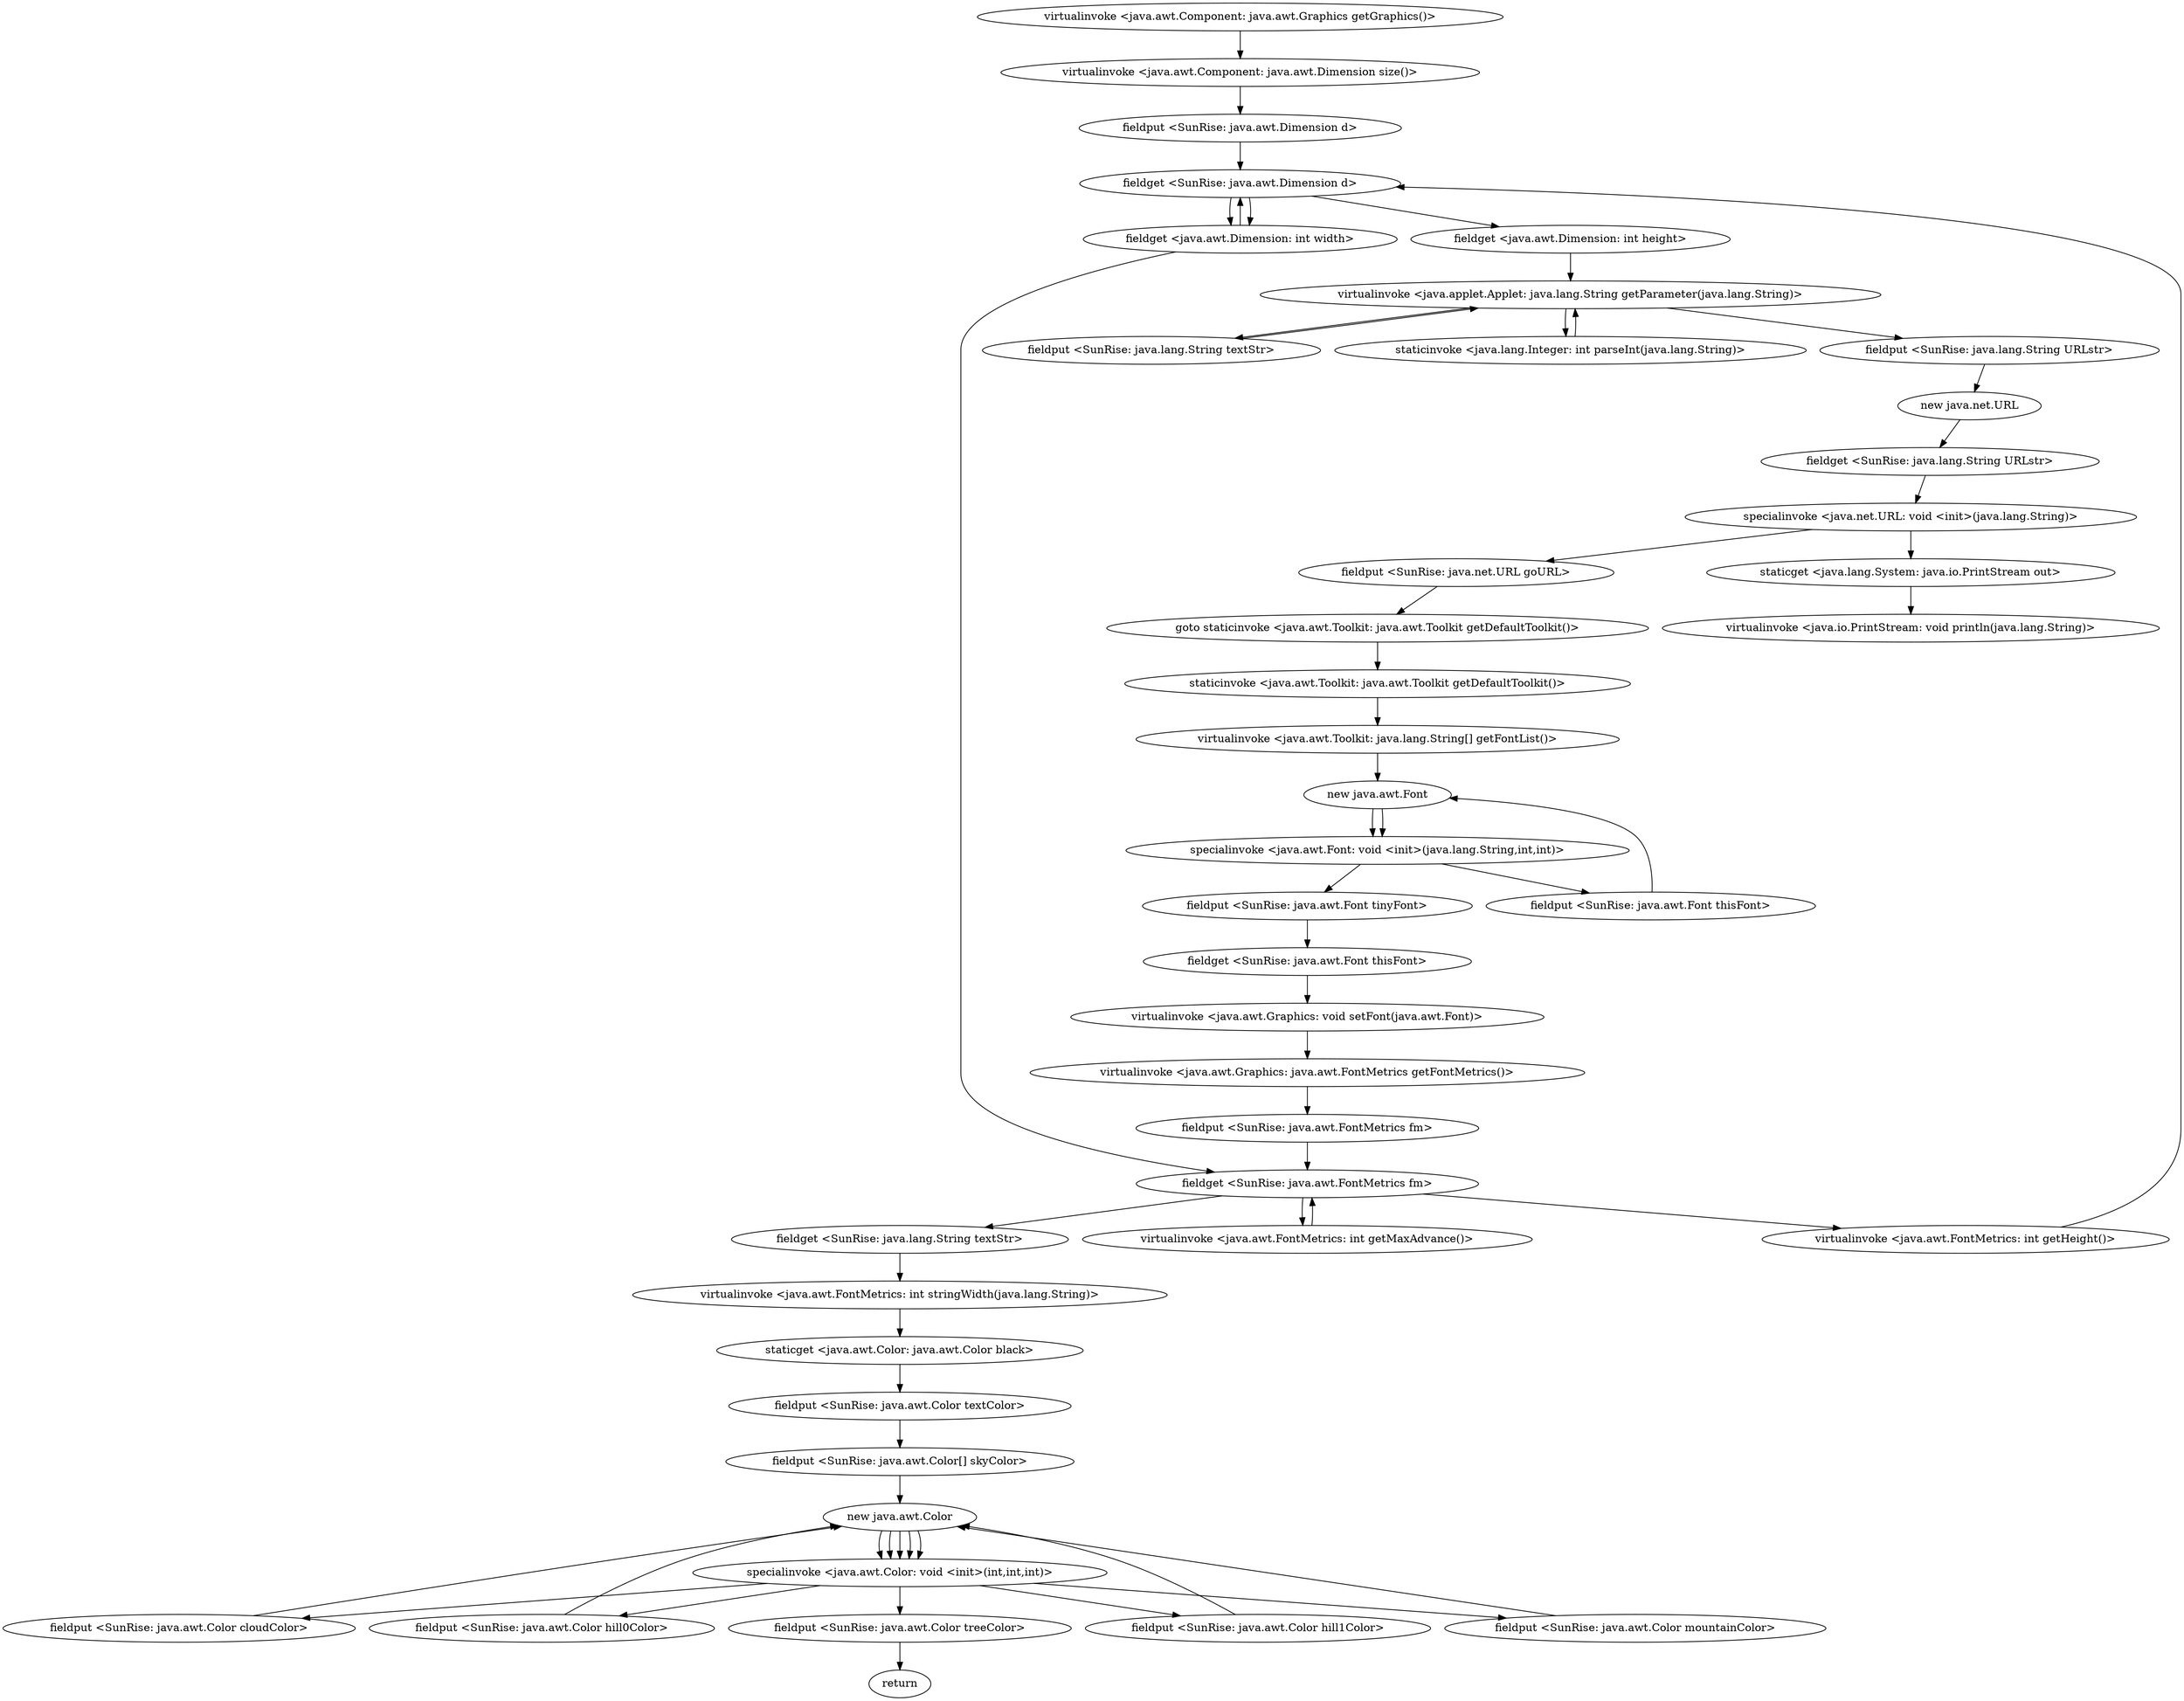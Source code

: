 digraph "" {
"virtualinvoke <java.awt.Component: java.awt.Graphics getGraphics()>";
 "virtualinvoke <java.awt.Component: java.awt.Graphics getGraphics()>"->"virtualinvoke <java.awt.Component: java.awt.Dimension size()>";
 "virtualinvoke <java.awt.Component: java.awt.Dimension size()>"->"fieldput <SunRise: java.awt.Dimension d>";
 "fieldput <SunRise: java.awt.Dimension d>"->"fieldget <SunRise: java.awt.Dimension d>";
 "fieldget <SunRise: java.awt.Dimension d>"->"fieldget <java.awt.Dimension: int width>";
 "fieldget <java.awt.Dimension: int width>"->"fieldget <SunRise: java.awt.Dimension d>";
 "fieldget <SunRise: java.awt.Dimension d>"->"fieldget <java.awt.Dimension: int height>";
 "fieldget <java.awt.Dimension: int height>"->"virtualinvoke <java.applet.Applet: java.lang.String getParameter(java.lang.String)>";
 "virtualinvoke <java.applet.Applet: java.lang.String getParameter(java.lang.String)>"->"fieldput <SunRise: java.lang.String textStr>";
 "fieldput <SunRise: java.lang.String textStr>"->"virtualinvoke <java.applet.Applet: java.lang.String getParameter(java.lang.String)>";
 "virtualinvoke <java.applet.Applet: java.lang.String getParameter(java.lang.String)>"->"staticinvoke <java.lang.Integer: int parseInt(java.lang.String)>";
 "staticinvoke <java.lang.Integer: int parseInt(java.lang.String)>"->"virtualinvoke <java.applet.Applet: java.lang.String getParameter(java.lang.String)>";
 "virtualinvoke <java.applet.Applet: java.lang.String getParameter(java.lang.String)>"->"fieldput <SunRise: java.lang.String URLstr>";
 "fieldput <SunRise: java.lang.String URLstr>"->"new java.net.URL";
 "new java.net.URL"->"fieldget <SunRise: java.lang.String URLstr>";
 "fieldget <SunRise: java.lang.String URLstr>"->"specialinvoke <java.net.URL: void <init>(java.lang.String)>";
 "specialinvoke <java.net.URL: void <init>(java.lang.String)>"->"fieldput <SunRise: java.net.URL goURL>";
 "fieldput <SunRise: java.net.URL goURL>"->"goto staticinvoke <java.awt.Toolkit: java.awt.Toolkit getDefaultToolkit()>";
 "goto staticinvoke <java.awt.Toolkit: java.awt.Toolkit getDefaultToolkit()>"->"staticinvoke <java.awt.Toolkit: java.awt.Toolkit getDefaultToolkit()>";
 "staticinvoke <java.awt.Toolkit: java.awt.Toolkit getDefaultToolkit()>"->"virtualinvoke <java.awt.Toolkit: java.lang.String[] getFontList()>";
 "virtualinvoke <java.awt.Toolkit: java.lang.String[] getFontList()>"->"new java.awt.Font";
 "new java.awt.Font"->"specialinvoke <java.awt.Font: void <init>(java.lang.String,int,int)>";
 "specialinvoke <java.awt.Font: void <init>(java.lang.String,int,int)>"->"fieldput <SunRise: java.awt.Font thisFont>";
 "fieldput <SunRise: java.awt.Font thisFont>"->"new java.awt.Font";
 "new java.awt.Font"->"specialinvoke <java.awt.Font: void <init>(java.lang.String,int,int)>";
 "specialinvoke <java.awt.Font: void <init>(java.lang.String,int,int)>"->"fieldput <SunRise: java.awt.Font tinyFont>";
 "fieldput <SunRise: java.awt.Font tinyFont>"->"fieldget <SunRise: java.awt.Font thisFont>";
 "fieldget <SunRise: java.awt.Font thisFont>"->"virtualinvoke <java.awt.Graphics: void setFont(java.awt.Font)>";
 "virtualinvoke <java.awt.Graphics: void setFont(java.awt.Font)>"->"virtualinvoke <java.awt.Graphics: java.awt.FontMetrics getFontMetrics()>";
 "virtualinvoke <java.awt.Graphics: java.awt.FontMetrics getFontMetrics()>"->"fieldput <SunRise: java.awt.FontMetrics fm>";
 "fieldput <SunRise: java.awt.FontMetrics fm>"->"fieldget <SunRise: java.awt.FontMetrics fm>";
 "fieldget <SunRise: java.awt.FontMetrics fm>"->"virtualinvoke <java.awt.FontMetrics: int getMaxAdvance()>";
 "virtualinvoke <java.awt.FontMetrics: int getMaxAdvance()>"->"fieldget <SunRise: java.awt.FontMetrics fm>";
 "fieldget <SunRise: java.awt.FontMetrics fm>"->"virtualinvoke <java.awt.FontMetrics: int getHeight()>";
 "virtualinvoke <java.awt.FontMetrics: int getHeight()>"->"fieldget <SunRise: java.awt.Dimension d>";
 "fieldget <SunRise: java.awt.Dimension d>"->"fieldget <java.awt.Dimension: int width>";
 "fieldget <java.awt.Dimension: int width>"->"fieldget <SunRise: java.awt.FontMetrics fm>";
 "fieldget <SunRise: java.awt.FontMetrics fm>"->"fieldget <SunRise: java.lang.String textStr>";
 "fieldget <SunRise: java.lang.String textStr>"->"virtualinvoke <java.awt.FontMetrics: int stringWidth(java.lang.String)>";
 "virtualinvoke <java.awt.FontMetrics: int stringWidth(java.lang.String)>"->"staticget <java.awt.Color: java.awt.Color black>";
 "staticget <java.awt.Color: java.awt.Color black>"->"fieldput <SunRise: java.awt.Color textColor>";
 "fieldput <SunRise: java.awt.Color textColor>"->"fieldput <SunRise: java.awt.Color[] skyColor>";
 "fieldput <SunRise: java.awt.Color[] skyColor>"->"new java.awt.Color";
 "new java.awt.Color"->"specialinvoke <java.awt.Color: void <init>(int,int,int)>";
 "specialinvoke <java.awt.Color: void <init>(int,int,int)>"->"fieldput <SunRise: java.awt.Color cloudColor>";
 "fieldput <SunRise: java.awt.Color cloudColor>"->"new java.awt.Color";
 "new java.awt.Color"->"specialinvoke <java.awt.Color: void <init>(int,int,int)>";
 "specialinvoke <java.awt.Color: void <init>(int,int,int)>"->"fieldput <SunRise: java.awt.Color hill0Color>";
 "fieldput <SunRise: java.awt.Color hill0Color>"->"new java.awt.Color";
 "new java.awt.Color"->"specialinvoke <java.awt.Color: void <init>(int,int,int)>";
 "specialinvoke <java.awt.Color: void <init>(int,int,int)>"->"fieldput <SunRise: java.awt.Color hill1Color>";
 "fieldput <SunRise: java.awt.Color hill1Color>"->"new java.awt.Color";
 "new java.awt.Color"->"specialinvoke <java.awt.Color: void <init>(int,int,int)>";
 "specialinvoke <java.awt.Color: void <init>(int,int,int)>"->"fieldput <SunRise: java.awt.Color mountainColor>";
 "fieldput <SunRise: java.awt.Color mountainColor>"->"new java.awt.Color";
 "new java.awt.Color"->"specialinvoke <java.awt.Color: void <init>(int,int,int)>";
 "specialinvoke <java.awt.Color: void <init>(int,int,int)>"->"fieldput <SunRise: java.awt.Color treeColor>";
 "fieldput <SunRise: java.awt.Color treeColor>"->"return";
 "specialinvoke <java.net.URL: void <init>(java.lang.String)>"->"staticget <java.lang.System: java.io.PrintStream out>";
 "staticget <java.lang.System: java.io.PrintStream out>"->"virtualinvoke <java.io.PrintStream: void println(java.lang.String)>";
}

